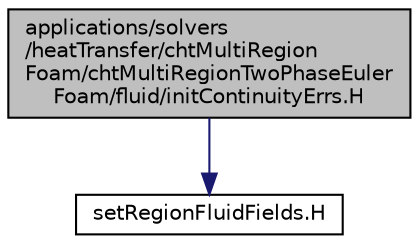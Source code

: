 digraph "applications/solvers/heatTransfer/chtMultiRegionFoam/chtMultiRegionTwoPhaseEulerFoam/fluid/initContinuityErrs.H"
{
  bgcolor="transparent";
  edge [fontname="Helvetica",fontsize="10",labelfontname="Helvetica",labelfontsize="10"];
  node [fontname="Helvetica",fontsize="10",shape=record];
  Node1 [label="applications/solvers\l/heatTransfer/chtMultiRegion\lFoam/chtMultiRegionTwoPhaseEuler\lFoam/fluid/initContinuityErrs.H",height=0.2,width=0.4,color="black", fillcolor="grey75", style="filled" fontcolor="black"];
  Node1 -> Node2 [color="midnightblue",fontsize="10",style="solid",fontname="Helvetica"];
  Node2 [label="setRegionFluidFields.H",height=0.2,width=0.4,color="black",URL="$chtMultiRegionTwoPhaseEulerFoam_2fluid_2setRegionFluidFields_8H.html"];
}
